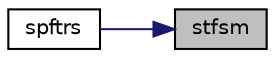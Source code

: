 digraph "stfsm"
{
 // LATEX_PDF_SIZE
  edge [fontname="Helvetica",fontsize="10",labelfontname="Helvetica",labelfontsize="10"];
  node [fontname="Helvetica",fontsize="10",shape=record];
  rankdir="RL";
  Node1 [label="stfsm",height=0.2,width=0.4,color="black", fillcolor="grey75", style="filled", fontcolor="black",tooltip="STFSM solves a matrix equation (one operand is a triangular matrix in RFP format)."];
  Node1 -> Node2 [dir="back",color="midnightblue",fontsize="10",style="solid",fontname="Helvetica"];
  Node2 [label="spftrs",height=0.2,width=0.4,color="black", fillcolor="white", style="filled",URL="$spftrs_8f.html#afe2bdba476ee6dbe6c15e70353f63278",tooltip="SPFTRS"];
}
